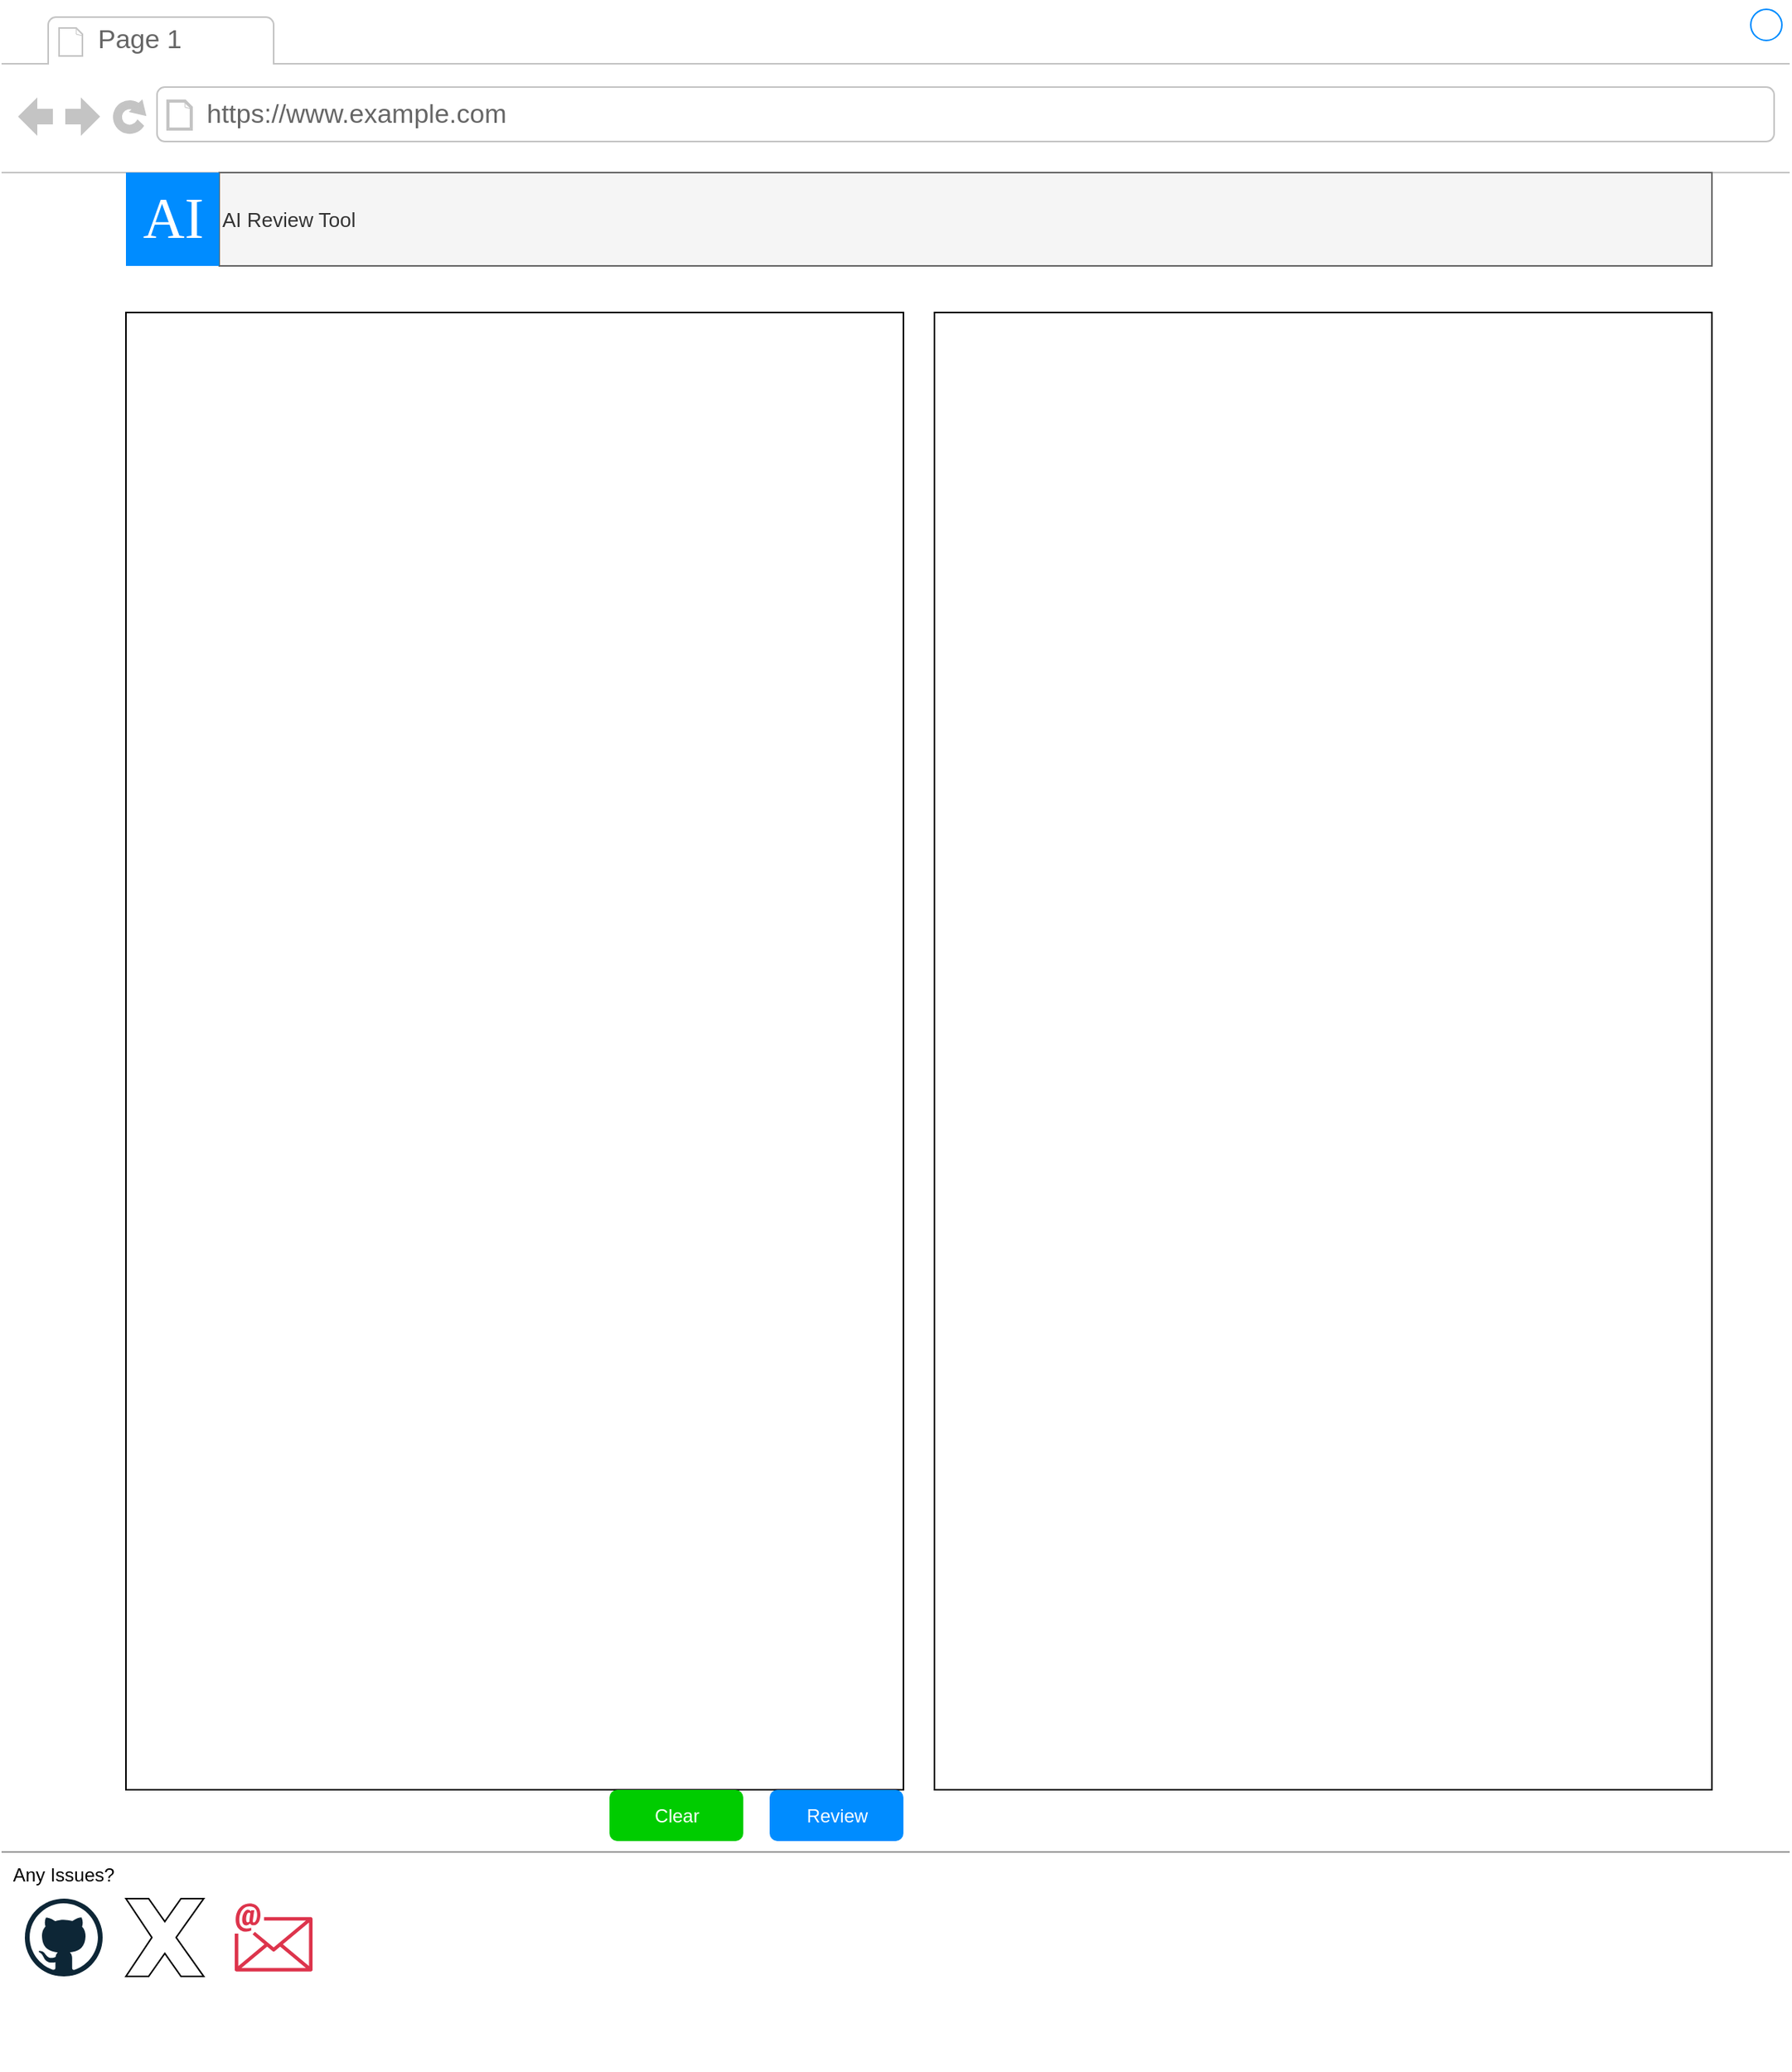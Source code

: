 <mxfile version="26.0.3">
  <diagram id="piDafpqhtRUU5qUU-vj8" name="Page-1">
    <mxGraphModel dx="1901" dy="996" grid="1" gridSize="10" guides="1" tooltips="1" connect="1" arrows="1" fold="1" page="1" pageScale="1" pageWidth="827" pageHeight="1169" math="0" shadow="0">
      <root>
        <mxCell id="0" />
        <mxCell id="1" parent="0" />
        <mxCell id="8962rQQDY3VNNf6We3Pp-1" value="" style="strokeWidth=1;shadow=0;dashed=0;align=center;html=1;shape=mxgraph.mockup.containers.browserWindow;rSize=0;strokeColor2=#008cff;strokeColor3=#c4c4c4;mainText=,;recursiveResize=0;strokeColor=#FFFFFF;fontColor=#FFFFFF;fillColor=light-dark(#ffffff, #a1cdf9);" parent="1" vertex="1">
          <mxGeometry x="10" y="10" width="1150" height="1330" as="geometry" />
        </mxCell>
        <mxCell id="8962rQQDY3VNNf6We3Pp-2" value="Page 1" style="strokeWidth=1;shadow=0;dashed=0;align=center;html=1;shape=mxgraph.mockup.containers.anchor;fontSize=17;fontColor=#666666;align=left;" parent="8962rQQDY3VNNf6We3Pp-1" vertex="1">
          <mxGeometry x="60" y="12" width="110" height="26" as="geometry" />
        </mxCell>
        <mxCell id="8962rQQDY3VNNf6We3Pp-3" value="https://www.example.com" style="strokeWidth=1;shadow=0;dashed=0;align=center;html=1;shape=mxgraph.mockup.containers.anchor;rSize=0;fontSize=17;fontColor=#666666;align=left;" parent="8962rQQDY3VNNf6We3Pp-1" vertex="1">
          <mxGeometry x="130" y="60" width="250" height="26" as="geometry" />
        </mxCell>
        <mxCell id="8962rQQDY3VNNf6We3Pp-16" value="AI Review Tool" style="text;html=1;strokeColor=#666666;fillColor=#f5f5f5;align=left;verticalAlign=middle;whiteSpace=wrap;rounded=0;fontSize=13;fontColor=#333333;" parent="8962rQQDY3VNNf6We3Pp-1" vertex="1">
          <mxGeometry x="140" y="110" width="960" height="60" as="geometry" />
        </mxCell>
        <mxCell id="8962rQQDY3VNNf6We3Pp-35" value="" style="verticalLabelPosition=bottom;shadow=0;dashed=0;align=center;html=1;verticalAlign=top;strokeWidth=1;shape=mxgraph.mockup.markup.line;strokeColor=#999999;fillColor=#008CFF;fontSize=13;fontColor=#0066CC;" parent="8962rQQDY3VNNf6We3Pp-1" vertex="1">
          <mxGeometry y="1180" width="1150" height="20" as="geometry" />
        </mxCell>
        <mxCell id="seymav8gBYocV3_De4xC-2" value="AI" style="text;html=1;align=center;verticalAlign=middle;resizable=0;points=[];autosize=1;fontSize=37;fontFamily=Tahoma;fillColor=#008CFF;fontColor=#FFFFFF;" parent="8962rQQDY3VNNf6We3Pp-1" vertex="1">
          <mxGeometry x="80" y="110" width="60" height="60" as="geometry" />
        </mxCell>
        <mxCell id="mpuC8Gil1FOjlvk6FB45-8" value="" style="dashed=0;outlineConnect=0;html=1;align=center;labelPosition=center;verticalLabelPosition=bottom;verticalAlign=top;shape=mxgraph.weblogos.github" vertex="1" parent="8962rQQDY3VNNf6We3Pp-1">
          <mxGeometry x="15" y="1220" width="50" height="50" as="geometry" />
        </mxCell>
        <mxCell id="mpuC8Gil1FOjlvk6FB45-9" value="Any Issues?" style="text;html=1;align=center;verticalAlign=middle;whiteSpace=wrap;rounded=0;" vertex="1" parent="8962rQQDY3VNNf6We3Pp-1">
          <mxGeometry y="1190" width="80" height="30" as="geometry" />
        </mxCell>
        <mxCell id="mpuC8Gil1FOjlvk6FB45-11" value="" style="sketch=0;outlineConnect=0;fontColor=#232F3E;gradientColor=none;fillColor=#DD344C;strokeColor=none;dashed=0;verticalLabelPosition=bottom;verticalAlign=top;align=center;html=1;fontSize=12;fontStyle=0;shape=mxgraph.aws4.email;" vertex="1" parent="8962rQQDY3VNNf6We3Pp-1">
          <mxGeometry x="150" y="1220" width="50" height="50" as="geometry" />
        </mxCell>
        <mxCell id="mpuC8Gil1FOjlvk6FB45-12" value="" style="verticalLabelPosition=bottom;verticalAlign=top;html=1;shape=mxgraph.basic.x;aspect=fixed;" vertex="1" parent="8962rQQDY3VNNf6We3Pp-1">
          <mxGeometry x="80" y="1220" width="50" height="50" as="geometry" />
        </mxCell>
        <mxCell id="mpuC8Gil1FOjlvk6FB45-13" value="" style="rounded=0;whiteSpace=wrap;html=1;" vertex="1" parent="8962rQQDY3VNNf6We3Pp-1">
          <mxGeometry x="80" y="200" width="500" height="950" as="geometry" />
        </mxCell>
        <mxCell id="mpuC8Gil1FOjlvk6FB45-14" value="" style="rounded=0;whiteSpace=wrap;html=1;" vertex="1" parent="8962rQQDY3VNNf6We3Pp-1">
          <mxGeometry x="600" y="200" width="500" height="950" as="geometry" />
        </mxCell>
        <mxCell id="8962rQQDY3VNNf6We3Pp-14" value="Review" style="rounded=1;align=center;strokeColor=none;html=1;fontColor=#ffffff;fontSize=12;fillColor=#008CFF;" parent="8962rQQDY3VNNf6We3Pp-1" vertex="1">
          <mxGeometry x="494" y="1150" width="86" height="33" as="geometry" />
        </mxCell>
        <mxCell id="mpuC8Gil1FOjlvk6FB45-1" value="Clear" style="rounded=1;align=center;strokeColor=none;html=1;fontColor=#ffffff;fontSize=12;fillColor=#00CC00;" vertex="1" parent="8962rQQDY3VNNf6We3Pp-1">
          <mxGeometry x="391" y="1150" width="86" height="33" as="geometry" />
        </mxCell>
      </root>
    </mxGraphModel>
  </diagram>
</mxfile>
